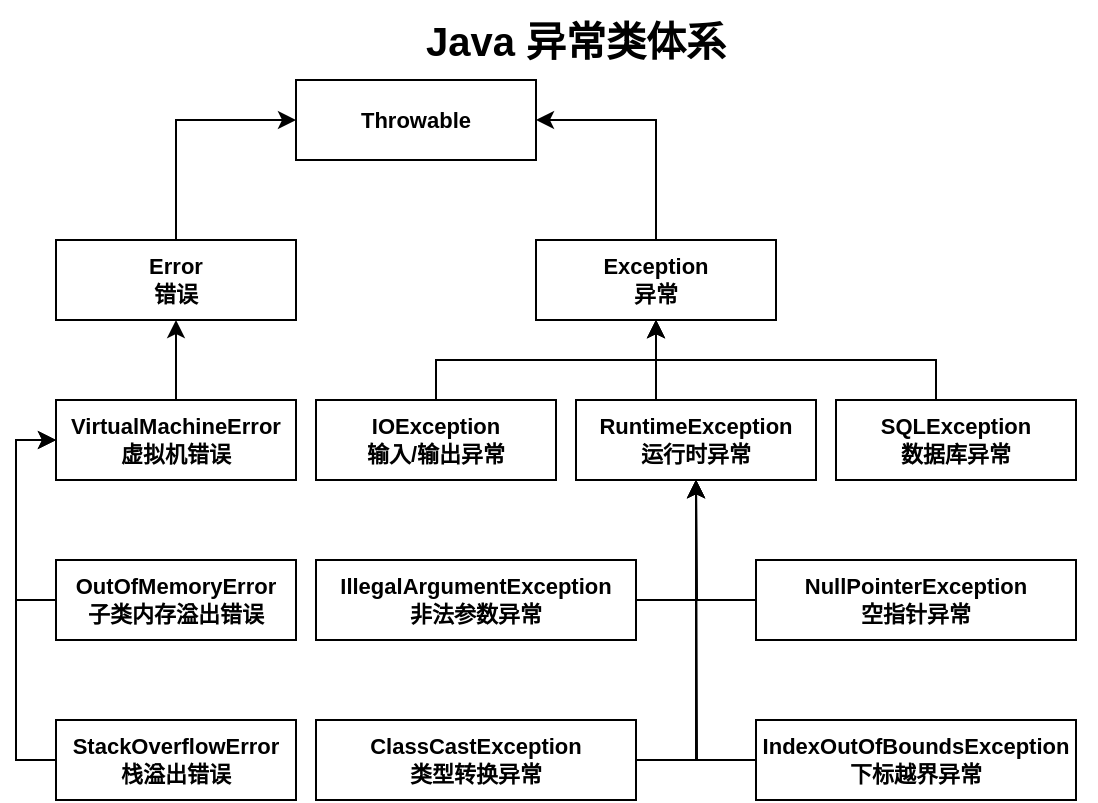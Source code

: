 <mxfile version="13.9.9" type="device"><diagram id="ypmacjxurmijOjjzBf1x" name="第 1 页"><mxGraphModel dx="1038" dy="607" grid="1" gridSize="10" guides="1" tooltips="1" connect="1" arrows="1" fold="1" page="1" pageScale="1" pageWidth="827" pageHeight="1169" math="0" shadow="0"><root><mxCell id="0"/><mxCell id="1" parent="0"/><mxCell id="1NcSTFxmoKmFD56DFEls-1" value="Throwable" style="rounded=0;whiteSpace=wrap;html=1;fontStyle=1;fontSize=11;" vertex="1" parent="1"><mxGeometry x="320" y="80" width="120" height="40" as="geometry"/></mxCell><mxCell id="1NcSTFxmoKmFD56DFEls-20" style="edgeStyle=orthogonalEdgeStyle;rounded=0;orthogonalLoop=1;jettySize=auto;html=1;entryX=1;entryY=0.5;entryDx=0;entryDy=0;fontStyle=1;fontSize=11;" edge="1" parent="1" source="1NcSTFxmoKmFD56DFEls-2" target="1NcSTFxmoKmFD56DFEls-1"><mxGeometry relative="1" as="geometry"/></mxCell><mxCell id="1NcSTFxmoKmFD56DFEls-2" value="Exception&lt;br&gt;异常" style="rounded=0;whiteSpace=wrap;html=1;fontStyle=1;fontSize=11;" vertex="1" parent="1"><mxGeometry x="440" y="160" width="120" height="40" as="geometry"/></mxCell><mxCell id="1NcSTFxmoKmFD56DFEls-19" style="edgeStyle=orthogonalEdgeStyle;rounded=0;orthogonalLoop=1;jettySize=auto;html=1;entryX=0;entryY=0.5;entryDx=0;entryDy=0;fontStyle=1;fontSize=11;" edge="1" parent="1" source="1NcSTFxmoKmFD56DFEls-3" target="1NcSTFxmoKmFD56DFEls-1"><mxGeometry relative="1" as="geometry"/></mxCell><mxCell id="1NcSTFxmoKmFD56DFEls-3" value="Error&lt;br style=&quot;font-size: 11px;&quot;&gt;错误" style="rounded=0;whiteSpace=wrap;html=1;fontStyle=1;fontSize=11;" vertex="1" parent="1"><mxGeometry x="200" y="160" width="120" height="40" as="geometry"/></mxCell><mxCell id="1NcSTFxmoKmFD56DFEls-21" style="edgeStyle=orthogonalEdgeStyle;rounded=0;orthogonalLoop=1;jettySize=auto;html=1;entryX=0.5;entryY=1;entryDx=0;entryDy=0;fontStyle=1;fontSize=11;" edge="1" parent="1" source="1NcSTFxmoKmFD56DFEls-4" target="1NcSTFxmoKmFD56DFEls-2"><mxGeometry relative="1" as="geometry"/></mxCell><mxCell id="1NcSTFxmoKmFD56DFEls-4" value="IOException&lt;br style=&quot;font-size: 11px;&quot;&gt;输入/输出异常" style="rounded=0;whiteSpace=wrap;html=1;fontStyle=1;fontSize=11;" vertex="1" parent="1"><mxGeometry x="330" y="240" width="120" height="40" as="geometry"/></mxCell><mxCell id="1NcSTFxmoKmFD56DFEls-22" style="edgeStyle=orthogonalEdgeStyle;rounded=0;orthogonalLoop=1;jettySize=auto;html=1;entryX=0.5;entryY=1;entryDx=0;entryDy=0;fontStyle=1;fontSize=11;" edge="1" parent="1" source="1NcSTFxmoKmFD56DFEls-7" target="1NcSTFxmoKmFD56DFEls-2"><mxGeometry relative="1" as="geometry"><Array as="points"><mxPoint x="500" y="240"/><mxPoint x="500" y="240"/></Array></mxGeometry></mxCell><mxCell id="1NcSTFxmoKmFD56DFEls-7" value="RuntimeException&lt;br style=&quot;font-size: 11px;&quot;&gt;运行时异常" style="rounded=0;whiteSpace=wrap;html=1;fontStyle=1;fontSize=11;" vertex="1" parent="1"><mxGeometry x="460" y="240" width="120" height="40" as="geometry"/></mxCell><mxCell id="1NcSTFxmoKmFD56DFEls-23" style="edgeStyle=orthogonalEdgeStyle;rounded=0;orthogonalLoop=1;jettySize=auto;html=1;entryX=0.5;entryY=1;entryDx=0;entryDy=0;fontStyle=1;fontSize=11;" edge="1" parent="1" source="1NcSTFxmoKmFD56DFEls-8" target="1NcSTFxmoKmFD56DFEls-2"><mxGeometry relative="1" as="geometry"><Array as="points"><mxPoint x="640" y="220"/><mxPoint x="500" y="220"/></Array></mxGeometry></mxCell><mxCell id="1NcSTFxmoKmFD56DFEls-8" value="SQLException&lt;br&gt;数据库异常" style="rounded=0;whiteSpace=wrap;html=1;fontStyle=1;fontSize=11;" vertex="1" parent="1"><mxGeometry x="590" y="240" width="120" height="40" as="geometry"/></mxCell><mxCell id="1NcSTFxmoKmFD56DFEls-18" style="edgeStyle=orthogonalEdgeStyle;rounded=0;orthogonalLoop=1;jettySize=auto;html=1;entryX=0.5;entryY=1;entryDx=0;entryDy=0;fontStyle=1;fontSize=11;" edge="1" parent="1" source="1NcSTFxmoKmFD56DFEls-9" target="1NcSTFxmoKmFD56DFEls-3"><mxGeometry relative="1" as="geometry"/></mxCell><mxCell id="1NcSTFxmoKmFD56DFEls-9" value="VirtualMachineError&lt;br style=&quot;font-size: 11px;&quot;&gt;虚拟机错误" style="rounded=0;whiteSpace=wrap;html=1;fontStyle=1;fontSize=11;" vertex="1" parent="1"><mxGeometry x="200" y="240" width="120" height="40" as="geometry"/></mxCell><mxCell id="1NcSTFxmoKmFD56DFEls-17" style="edgeStyle=orthogonalEdgeStyle;rounded=0;orthogonalLoop=1;jettySize=auto;html=1;entryX=0;entryY=0.5;entryDx=0;entryDy=0;fontStyle=1;fontSize=11;" edge="1" parent="1" source="1NcSTFxmoKmFD56DFEls-11" target="1NcSTFxmoKmFD56DFEls-9"><mxGeometry relative="1" as="geometry"><Array as="points"><mxPoint x="180" y="340"/><mxPoint x="180" y="260"/></Array></mxGeometry></mxCell><mxCell id="1NcSTFxmoKmFD56DFEls-11" value="OutOfMemoryError&lt;br style=&quot;font-size: 11px;&quot;&gt;子类内存溢出错误" style="rounded=0;whiteSpace=wrap;html=1;fontStyle=1;fontSize=11;" vertex="1" parent="1"><mxGeometry x="200" y="320" width="120" height="40" as="geometry"/></mxCell><mxCell id="1NcSTFxmoKmFD56DFEls-16" style="edgeStyle=orthogonalEdgeStyle;rounded=0;orthogonalLoop=1;jettySize=auto;html=1;entryX=0;entryY=0.5;entryDx=0;entryDy=0;fontStyle=1;fontSize=11;" edge="1" parent="1" source="1NcSTFxmoKmFD56DFEls-12" target="1NcSTFxmoKmFD56DFEls-9"><mxGeometry relative="1" as="geometry"><Array as="points"><mxPoint x="180" y="420"/><mxPoint x="180" y="260"/></Array></mxGeometry></mxCell><mxCell id="1NcSTFxmoKmFD56DFEls-12" value="StackOverflowError&lt;br style=&quot;font-size: 11px;&quot;&gt;栈溢出错误" style="rounded=0;whiteSpace=wrap;html=1;fontStyle=1;fontSize=11;" vertex="1" parent="1"><mxGeometry x="200" y="400" width="120" height="40" as="geometry"/></mxCell><mxCell id="1NcSTFxmoKmFD56DFEls-32" style="edgeStyle=orthogonalEdgeStyle;rounded=0;orthogonalLoop=1;jettySize=auto;html=1;entryX=0.5;entryY=1;entryDx=0;entryDy=0;fontStyle=1;fontSize=11;" edge="1" parent="1" source="1NcSTFxmoKmFD56DFEls-27" target="1NcSTFxmoKmFD56DFEls-7"><mxGeometry relative="1" as="geometry"><Array as="points"><mxPoint x="520" y="340"/></Array></mxGeometry></mxCell><mxCell id="1NcSTFxmoKmFD56DFEls-27" value="IllegalArgumentException&lt;br style=&quot;font-size: 11px;&quot;&gt;非法参数异常" style="rounded=0;whiteSpace=wrap;html=1;fontStyle=1;fontSize=11;" vertex="1" parent="1"><mxGeometry x="330" y="320" width="160" height="40" as="geometry"/></mxCell><mxCell id="1NcSTFxmoKmFD56DFEls-33" style="edgeStyle=orthogonalEdgeStyle;rounded=0;orthogonalLoop=1;jettySize=auto;html=1;fontStyle=1;fontSize=11;" edge="1" parent="1" source="1NcSTFxmoKmFD56DFEls-28"><mxGeometry relative="1" as="geometry"><mxPoint x="520" y="280" as="targetPoint"/></mxGeometry></mxCell><mxCell id="1NcSTFxmoKmFD56DFEls-28" value="NullPointerException&lt;br style=&quot;font-size: 11px;&quot;&gt;空指针异常" style="rounded=0;whiteSpace=wrap;html=1;fontStyle=1;fontSize=11;" vertex="1" parent="1"><mxGeometry x="550" y="320" width="160" height="40" as="geometry"/></mxCell><mxCell id="1NcSTFxmoKmFD56DFEls-34" style="edgeStyle=orthogonalEdgeStyle;rounded=0;orthogonalLoop=1;jettySize=auto;html=1;fontStyle=1;fontSize=11;" edge="1" parent="1" source="1NcSTFxmoKmFD56DFEls-29"><mxGeometry relative="1" as="geometry"><mxPoint x="520" y="280" as="targetPoint"/></mxGeometry></mxCell><mxCell id="1NcSTFxmoKmFD56DFEls-29" value="IndexOutOfBoundsException&lt;br style=&quot;font-size: 11px;&quot;&gt;下标越界异常" style="rounded=0;whiteSpace=wrap;html=1;fontStyle=1;fontSize=11;" vertex="1" parent="1"><mxGeometry x="550" y="400" width="160" height="40" as="geometry"/></mxCell><mxCell id="1NcSTFxmoKmFD56DFEls-31" style="edgeStyle=orthogonalEdgeStyle;rounded=0;orthogonalLoop=1;jettySize=auto;html=1;entryX=0.5;entryY=1;entryDx=0;entryDy=0;fontStyle=1;fontSize=11;" edge="1" parent="1" source="1NcSTFxmoKmFD56DFEls-30" target="1NcSTFxmoKmFD56DFEls-7"><mxGeometry relative="1" as="geometry"><Array as="points"><mxPoint x="520" y="420"/></Array></mxGeometry></mxCell><mxCell id="1NcSTFxmoKmFD56DFEls-30" value="ClassCastException&lt;br style=&quot;font-size: 11px;&quot;&gt;类型转换异常" style="rounded=0;whiteSpace=wrap;html=1;fontStyle=1;fontSize=11;" vertex="1" parent="1"><mxGeometry x="330" y="400" width="160" height="40" as="geometry"/></mxCell><mxCell id="1NcSTFxmoKmFD56DFEls-35" value="Java 异常类体系" style="text;html=1;strokeColor=none;fillColor=none;align=center;verticalAlign=middle;whiteSpace=wrap;rounded=0;fontStyle=1;fontSize=20;" vertex="1" parent="1"><mxGeometry x="200" y="40" width="520" height="40" as="geometry"/></mxCell></root></mxGraphModel></diagram></mxfile>
